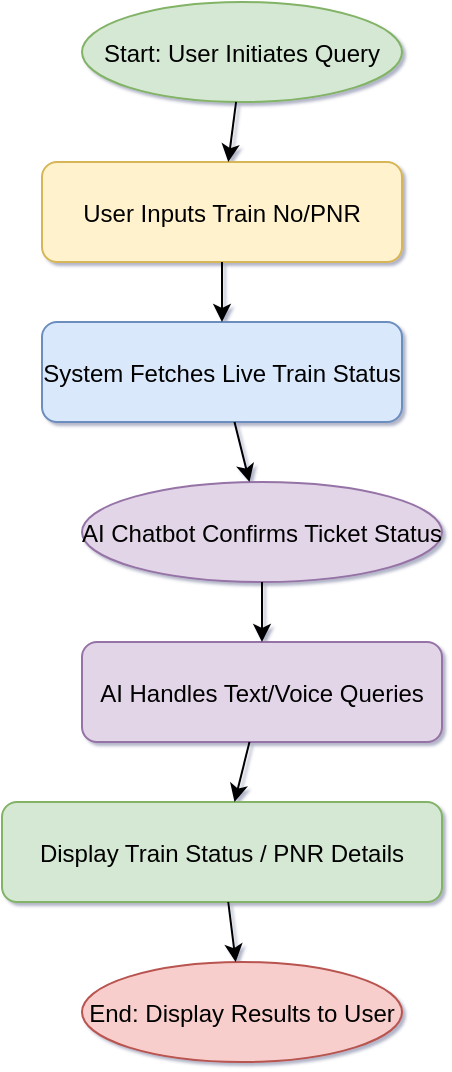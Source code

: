 <mxfile version="26.1.2">
  <diagram name="Train Enquiry Workflow" id="workflow-diagram">
    <mxGraphModel dx="872" dy="481" grid="1" gridSize="10" guides="1" tooltips="1" connect="1" arrows="1" fold="1" page="1" pageScale="1" pageWidth="850" pageHeight="1100" background="#ffffff" math="0" shadow="1">
      <root>
        <mxCell id="0" />
        <mxCell id="1" parent="0" />
        <mxCell id="start" value="Start: User Initiates Query" style="ellipse;fillColor=#D5E8D4;strokeColor=#82B366;" parent="1" vertex="1">
          <mxGeometry x="300" y="50" width="160" height="50" as="geometry" />
        </mxCell>
        <mxCell id="input" value="User Inputs Train No/PNR" style="rounded=1;fillColor=#FFF2CC;strokeColor=#D6B656;" parent="1" vertex="1">
          <mxGeometry x="280" y="130" width="180" height="50" as="geometry" />
        </mxCell>
        <mxCell id="edge1" parent="1" source="start" target="input" edge="1">
          <mxGeometry relative="1" as="geometry" />
        </mxCell>
        <mxCell id="fetch_api" value="System Fetches Live Train Status" style="rounded=1;fillColor=#DAE8FC;strokeColor=#6C8EBF;" parent="1" vertex="1">
          <mxGeometry x="280" y="210" width="180" height="50" as="geometry" />
        </mxCell>
        <mxCell id="edge2" parent="1" source="input" target="fetch_api" edge="1">
          <mxGeometry relative="1" as="geometry" />
        </mxCell>
        <mxCell id="ai_processing" value="AI Chatbot Confirms Ticket Status" style="ellipse;fillColor=#E1D5E7;strokeColor=#9673A6;" parent="1" vertex="1">
          <mxGeometry x="300" y="290" width="180" height="50" as="geometry" />
        </mxCell>
        <mxCell id="edge3" parent="1" source="fetch_api" target="ai_processing" edge="1">
          <mxGeometry relative="1" as="geometry" />
        </mxCell>
        <mxCell id="ai_queries" value="AI Handles Text/Voice Queries" style="rounded=1;fillColor=#E1D5E7;strokeColor=#9673A6;" parent="1" vertex="1">
          <mxGeometry x="300" y="370" width="180" height="50" as="geometry" />
        </mxCell>
        <mxCell id="edge4" parent="1" source="ai_processing" target="ai_queries" edge="1">
          <mxGeometry relative="1" as="geometry" />
        </mxCell>
        <mxCell id="train_status" value="Display Train Status / PNR Details" style="rounded=1;fillColor=#D5E8D4;strokeColor=#82B366;" parent="1" vertex="1">
          <mxGeometry x="260" y="450" width="220" height="50" as="geometry" />
        </mxCell>
        <mxCell id="edge5" parent="1" source="ai_queries" target="train_status" edge="1">
          <mxGeometry relative="1" as="geometry" />
        </mxCell>
        <mxCell id="end" value="End: Display Results to User" style="ellipse;fillColor=#F8CECC;strokeColor=#B85450;" parent="1" vertex="1">
          <mxGeometry x="300" y="530" width="160" height="50" as="geometry" />
        </mxCell>
        <mxCell id="edge6" parent="1" source="train_status" target="end" edge="1">
          <mxGeometry relative="1" as="geometry" />
        </mxCell>
      </root>
    </mxGraphModel>
  </diagram>
</mxfile>
